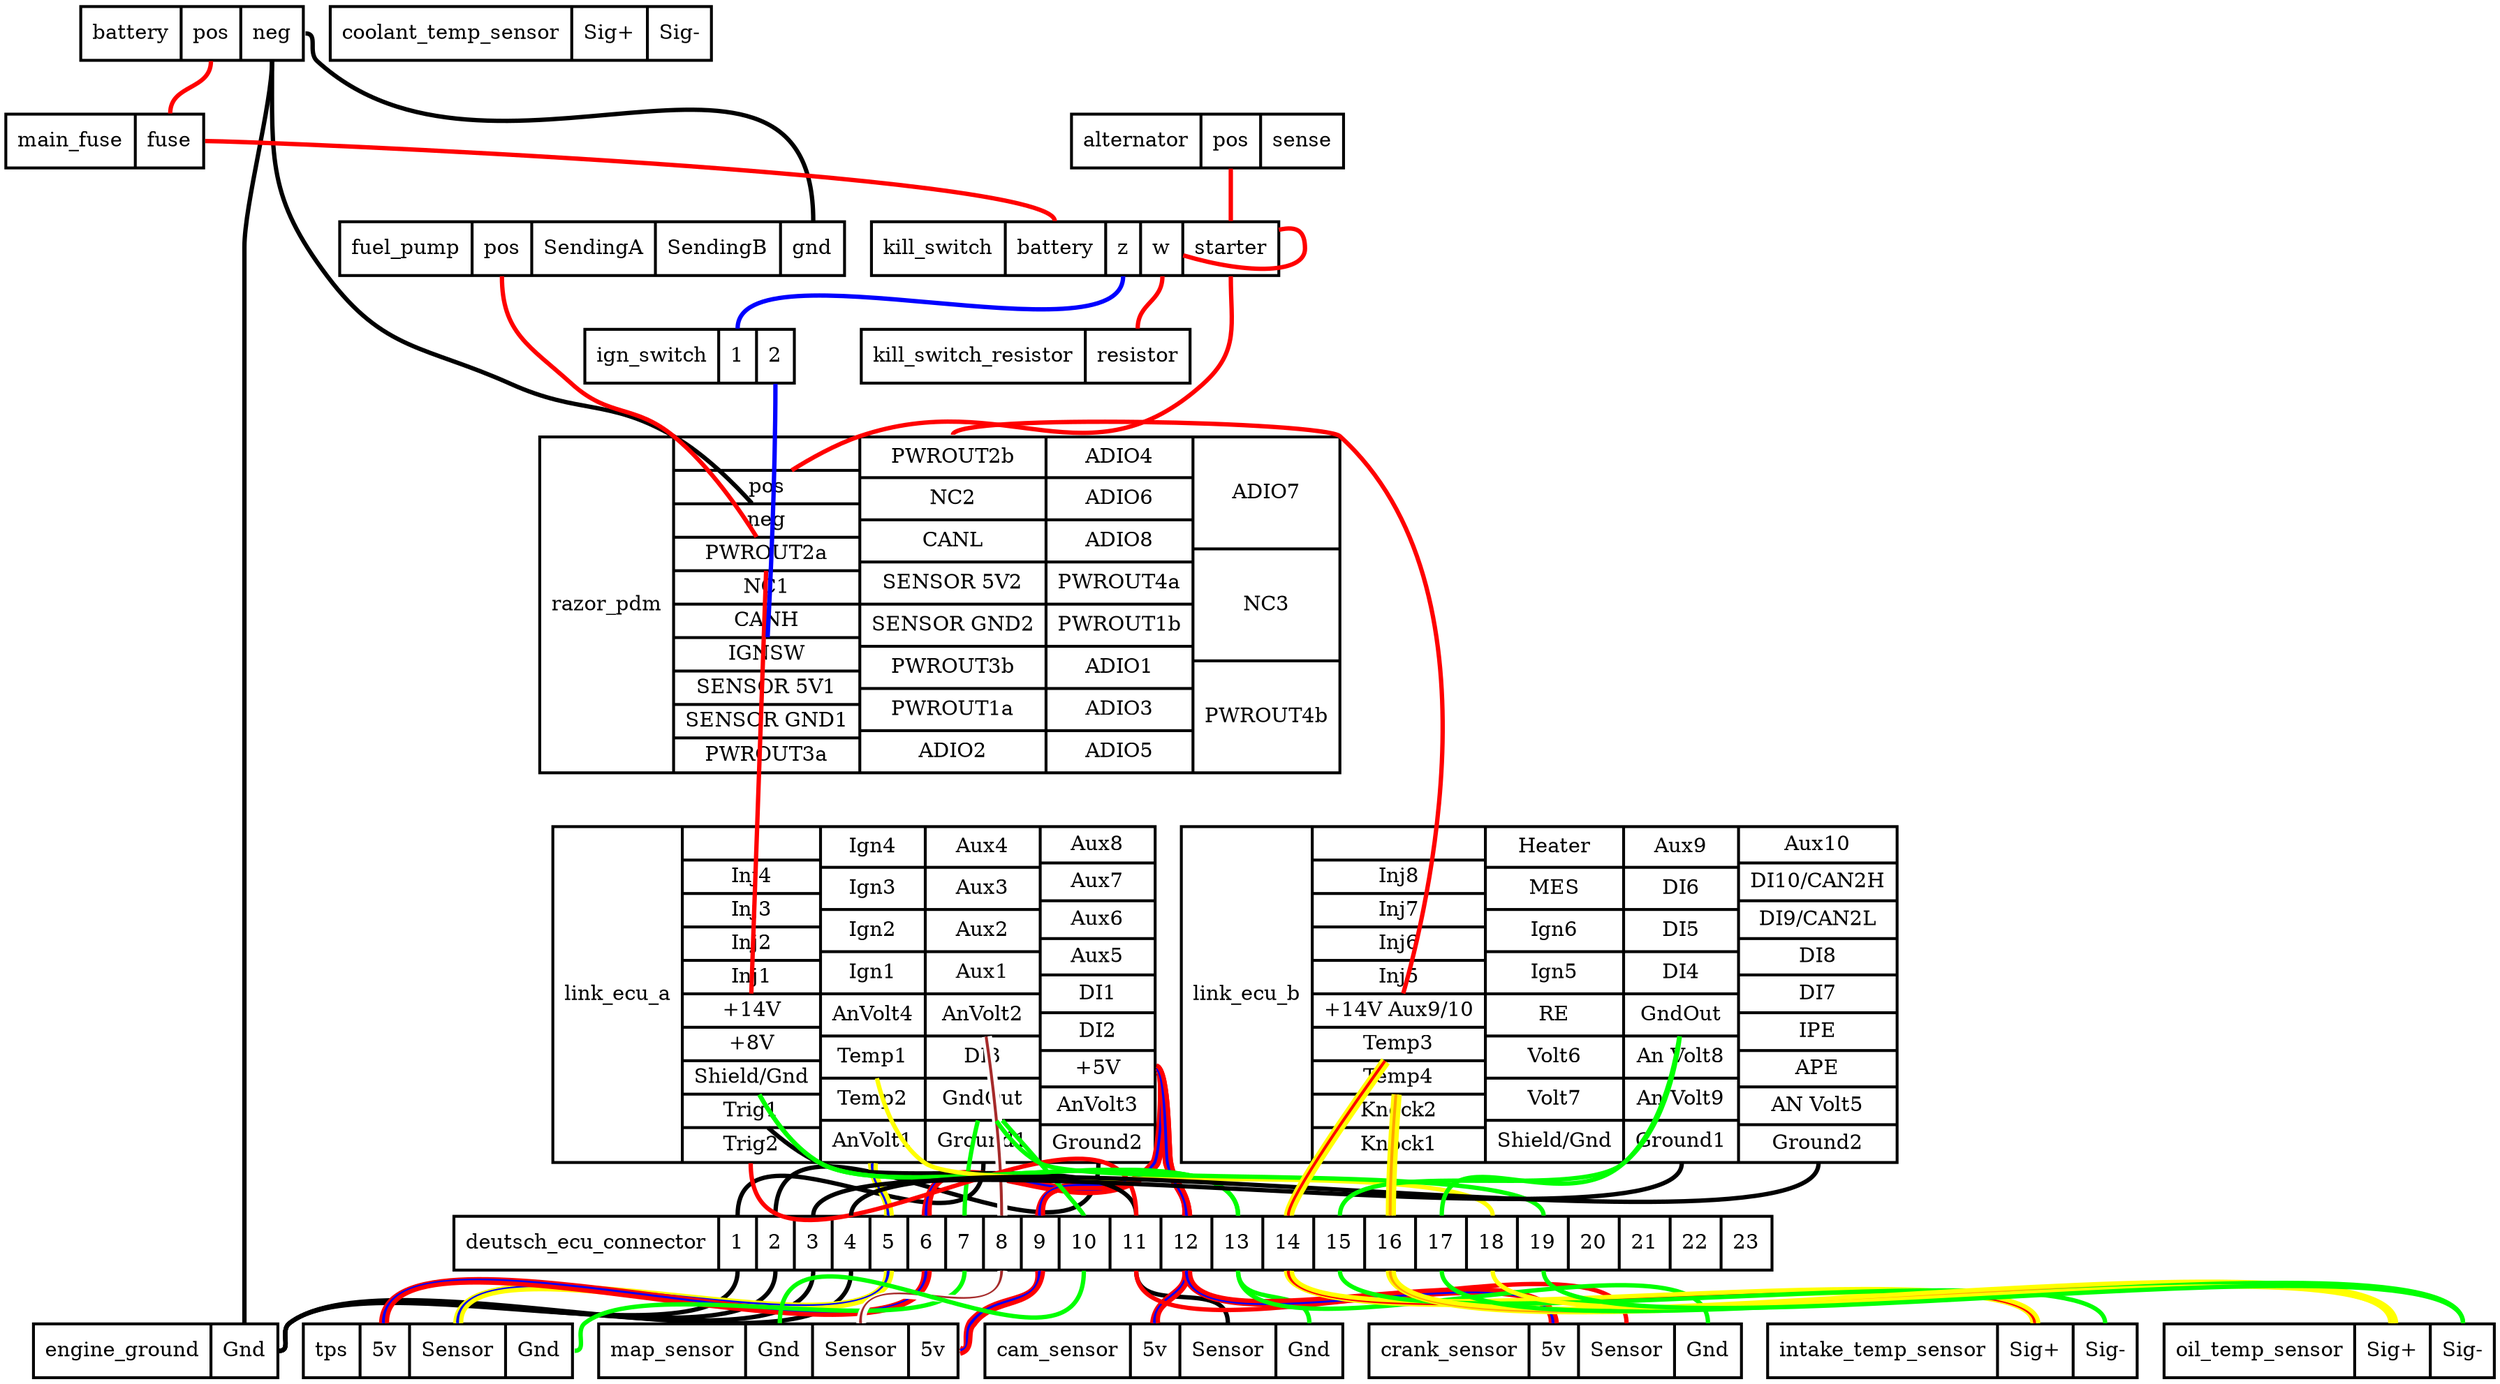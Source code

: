 graph "" {
	graph [bb="0,0,1710.5,936"];
	node [label="\N"];
	battery	[height=0.51389,
		label="battery | <pos> pos | <neg> neg ",
		pos="128,917.5",
		rects="51.5,899.5,120.5,935.5 120.5,899.5,161.5,935.5 161.5,899.5,204.5,935.5",
		shape=record,
		style=bold,
		width=2.125];
	main_fuse	[height=0.51389,
		label="main_fuse | <fuse> fuse ",
		pos="68,844.5",
		rects="0,826.5,89,862.5 89,826.5,136,862.5",
		shape=record,
		style=bold,
		width=1.8889];
	battery:pos -- main_fuse:fuse	[color=red,
		penwidth=3,
		pos="141,899 141,878.73 113,883.27 113,863"];
	razor_pdm	[height=3.2083,
		label="razor_pdm | {  | <pos> pos  | <neg> neg  | <PWROUT2a> PWROUT2a  | <NC1> NC1  | <CANH> CANH  | <IGNSW> IGNSW  | <SENSOR 5V1> SENSOR \
5V1  | <SENSOR GND1> SENSOR GND1  | <PWROUT3a> PWROUT3a } | {<PWROUT2b> PWROUT2b  | <NC2> NC2  | <CANL> CANL  | <SENSOR 5V2> SENSOR \
5V2  | <SENSOR GND2> SENSOR GND2  | <PWROUT3b> PWROUT3b  | <PWROUT1a> PWROUT1a  | <ADIO2> ADIO2 } | {<ADIO4> ADIO4  | <ADIO6> ADIO6  | <\
ADIO8> ADIO8  | <PWROUT4a> PWROUT4a  | <PWROUT1b> PWROUT1b  | <ADIO1> ADIO1  | <ADIO3> ADIO3  | <ADIO5> ADIO5 } | {<ADIO7> ADIO7  | <\
NC3> NC3  | <PWROUT4b> PWROUT4b } ",
		pos="642,528.5",
		rects="367,413.5,459,643.5 459,620.5,587,643.5 459,597.5,587,620.5 459,574.5,587,597.5 459,551.5,587,574.5 459,528.5,587,551.5 459,505.5,\
587,528.5 459,482.5,587,505.5 459,459.5,587,482.5 459,436.5,587,459.5 459,413.5,587,436.5 587,615.5,715,643.5 587,586.5,715,615.5 \
587,557.5,715,586.5 587,528.5,715,557.5 587,500.5,715,528.5 587,471.5,715,500.5 587,442.5,715,471.5 587,413.5,715,442.5 715,615.5,\
816,643.5 715,586.5,816,615.5 715,557.5,816,586.5 715,528.5,816,557.5 715,500.5,816,528.5 715,471.5,816,500.5 715,442.5,816,471.5 \
715,413.5,816,442.5 816,567.5,917,643.5 816,490.5,917,567.5 816,413.5,917,490.5",
		shape=record,
		style=bold,
		width=7.6389];
	battery:neg -- razor_pdm:neg	[color=black,
		penwidth=3,
		pos="183,899 183,831.95 180.41,806.37 221,753 260.18,701.48 287.85,706.28 347,680 394.78,658.77 413.66,670.05 459,644 480.76,631.5 501.52,\
610.64 513.22,597.78"];
	fuel_pump	[height=0.51389,
		label="fuel_pump | <pos> pos | <SendingA> SendingA | <SendingB> SendingB | <gnd> gnd ",
		pos="403,771.5",
		rects="229.5,753.5,320.5,789.5 320.5,753.5,361.5,789.5 361.5,753.5,446.5,789.5 446.5,753.5,532.5,789.5 532.5,753.5,576.5,789.5",
		shape=record,
		style=bold,
		width=4.8194];
	battery:neg -- fuel_pump:gnd	[color=black,
		penwidth=3,
		pos="206,917.5 214.96,917.5 207.36,905.01 214,899 331.92,792.18 555,949.11 555,790"];
	engine_ground	[height=0.51389,
		label="engine_ground | <Gnd> Gnd ",
		pos="103,18.5",
		rects="19,0.5,141,36.5 141,0.5,187,36.5",
		shape=record,
		style=bold,
		width=2.3333];
	battery:neg -- engine_ground:Gnd	[color=black,
		penwidth=3,
		pos="183,899 183,842.15 164,829.35 164,772.5 164,772.5 164,772.5 164,260.5 164,161.17 164,136.33 164,37"];
	kill_switch	[height=0.51389,
		label="kill_switch | <battery> battery | <z> z | <w> w | <starter> starter ",
		pos="735,771.5",
		rects="595,753.5,687,789.5 687,753.5,756,789.5 756,753.5,780,789.5 780,753.5,809,789.5 809,753.5,875,789.5",
		shape=record,
		style=bold,
		width=3.8889];
	main_fuse:fuse -- kill_switch:battery	[color=red,
		penwidth=3,
		pos="137,844.5 169.59,844.5 721,822.59 721,790"];
	link_ecu_a	[height=3.2083,
		label="link_ecu_a | {  | <Inj4> Inj4  | <Inj3> Inj3  | <Inj2> Inj2  | <Inj1> Inj1  | <+14V> +14V  | <+8V> +8V  | <Shield/Gnd> Shield/Gnd  | <\
Trig1> Trig1  | <Trig2> Trig2 } | {<Ign4> Ign4  | <Ign3> Ign3  | <Ign2> Ign2  | <Ign1> Ign1  | <AnVolt4> AnVolt4  | <Temp1> Temp1  | <\
Temp2> Temp2  | <AnVolt1> AnVolt1 } | {<Aux4> Aux4  | <Aux3> Aux3  | <Aux2> Aux2  | <Aux1> Aux1  | <AnVolt2> AnVolt2  | <DI3> DI3  | <\
GndOut> GndOut  | <Ground1> Ground1 } | {<Aux8> Aux8  | <Aux7> Aux7  | <Aux6> Aux6  | <Aux5> Aux5  | <DI1> DI1  | <DI2> DI2  | <+\
5V> +5V  | <AnVolt3> AnVolt3  | <Ground2> Ground2 } ",
		pos="583,261.5",
		rects="376,146.5,465,376.5 465,353.5,560,376.5 465,330.5,560,353.5 465,307.5,560,330.5 465,284.5,560,307.5 465,261.5,560,284.5 465,238.5,\
560,261.5 465,215.5,560,238.5 465,192.5,560,215.5 465,169.5,560,192.5 465,146.5,560,169.5 560,348.5,632,376.5 560,319.5,632,348.5 \
560,290.5,632,319.5 560,261.5,632,290.5 560,233.5,632,261.5 560,204.5,632,233.5 560,175.5,632,204.5 560,146.5,632,175.5 632,348.5,\
711,376.5 632,319.5,711,348.5 632,290.5,711,319.5 632,261.5,711,290.5 632,233.5,711,261.5 632,204.5,711,233.5 632,175.5,711,204.5 \
632,146.5,711,175.5 711,351.5,790,376.5 711,325.5,790,351.5 711,300.5,790,325.5 711,274.5,790,300.5 711,249.5,790,274.5 711,223.5,\
790,249.5 711,198.5,790,223.5 711,172.5,790,198.5 711,146.5,790,172.5",
		shape=record,
		style=bold,
		width=5.75];
	razor_pdm:PWROUT2a -- link_ecu_a:"+14V"	[color=red,
		penwidth=3,
		pos="522.57,551.19 520.81,500.96 514.18,311.8 512.43,261.72"];
	link_ecu_b	[height=3.2083,
		label="link_ecu_b | {  | <Inj8> Inj8  | <Inj7> Inj7  | <Inj6> Inj6  | <Inj5> Inj5  | <+14V Aux9/10> +14V Aux9/10  | <Temp3> Temp3  | <Temp4> \
Temp4  | <Knock2> Knock2  | <Knock1> Knock1 } | {<Heater> Heater  | <MES> MES  | <Ign6> Ign6  | <Ign5> Ign5  | <RE> RE  | <Volt6> \
Volt6  | <Volt7> Volt7  | <Shield/Gnd> Shield/Gnd } | {<Aux9> Aux9  | <DI6> DI6  | <DI5> DI5  | <DI4> DI4  | <GndOut> GndOut  | <\
An Volt8> An Volt8  | <An Volt9> An Volt9  | <Ground1> Ground1 } | {<Aux10> Aux10  | <DI10/CAN2H> DI10/CAN2H  | <DI9/CAN2L> DI9/\
CAN2L  | <DI8> DI8  | <DI7> DI7  | <IPE> IPE  | <APE> APE  | <AN Volt5> AN Volt5  | <Ground2> Ground2 } ",
		pos="1054,261.5",
		rects="808,146.5,898,376.5 898,353.5,1017,376.5 898,330.5,1017,353.5 898,307.5,1017,330.5 898,284.5,1017,307.5 898,261.5,1017,284.5 898,\
238.5,1017,261.5 898,215.5,1017,238.5 898,192.5,1017,215.5 898,169.5,1017,192.5 898,146.5,1017,169.5 1017,348.5,1112,376.5 1017,\
319.5,1112,348.5 1017,290.5,1112,319.5 1017,261.5,1112,290.5 1017,233.5,1112,261.5 1017,204.5,1112,233.5 1017,175.5,1112,204.5 1017,\
146.5,1112,175.5 1112,348.5,1191,376.5 1112,319.5,1191,348.5 1112,290.5,1191,319.5 1112,261.5,1191,290.5 1112,233.5,1191,261.5 1112,\
204.5,1191,233.5 1112,175.5,1191,204.5 1112,146.5,1191,175.5 1191,351.5,1300,376.5 1191,325.5,1300,351.5 1191,300.5,1300,325.5 1191,\
274.5,1300,300.5 1191,249.5,1300,274.5 1191,223.5,1300,249.5 1191,198.5,1300,223.5 1191,172.5,1300,198.5 1191,146.5,1300,172.5",
		shape=record,
		style=bold,
		width=6.8333];
	razor_pdm:PWROUT2b -- link_ecu_b:"+14V Aux9/10"	[color=red,
		penwidth=3,
		pos="651,644.5 651,659.28 906.05,653.43 917,643.5 1031.1,540.03 976.14,315.98 960.63,261.58"];
	fuel_pump:pos -- razor_pdm:PWROUT2a	[color=red,
		penwidth=3,
		pos="341,753 341,714.17 360.12,705.95 389,680 415.02,656.62 431.95,666.19 459,644 484.12,623.39 505.87,591.4 516.35,574.62"];
	kill_switch:starter -- razor_pdm:pos	[color=red,
		penwidth=3,
		pos="842,753 842,719.47 847.9,702.45 823,680 744.2,608.95 687.62,677.67 587,644 570,638.31 552.17,628.32 539.66,620.55"];
	kill_switch:starter -- kill_switch:w	[color=red,
		penwidth=3,
		pos="875.03,784.1 888.25,787.02 893,782.82 893,771.5 893,755.15 855.61,753.65 809.29,767"];
	kill_switch_resistor	[height=0.51389,
		label="kill_switch_resistor | <resistor> resistor ",
		pos="701,698.5",
		rects="588,680.5,742,716.5 742,680.5,814,716.5",
		shape=record,
		style=bold,
		width=3.1389];
	kill_switch:w -- kill_switch_resistor:resistor	[color=red,
		penwidth=3,
		pos="795,753 795,735.31 778,734.69 778,717"];
	ign_switch	[height=0.51389,
		label="ign_switch | <1> 1 | <2> 2 ",
		pos="470,698.5",
		rects="398,680.5,490,716.5 490,680.5,516,716.5 516,680.5,542,716.5",
		shape=record,
		style=bold,
		width=2];
	kill_switch:z -- ign_switch:1	[color=blue,
		penwidth=3,
		pos="768,753 768,693.57 503,776.43 503,717"];
	deutsch_ecu_connector	[height=0.51389,
		label="deutsch_ecu_connector | <1> 1 | <2> 2 | <3> 3 | <4> 4 | <5> 5 | <6> 6 | <7> 7 | <8> 8 | <9> 9 | <10> 10 | <11> 11 | <12> 12 | <13> \
13 | <14> 14 | <15> 15 | <16> 16 | <17> 17 | <18> 18 | <19> 19 | <20> 20 | <21> 21 | <22> 22 | <23> 23 ",
		pos="761,91.5",
		rects="308,73.5,490,109.5 490,73.5,516,109.5 516,73.5,542,109.5 542,73.5,568,109.5 568,73.5,594,109.5 594,73.5,620,109.5 620,73.5,646,109.5 \
646,73.5,672,109.5 672,73.5,698,109.5 698,73.5,724,109.5 724,73.5,759,109.5 759,73.5,794,109.5 794,73.5,829,109.5 829,73.5,864,109.5 \
864,73.5,899,109.5 899,73.5,934,109.5 934,73.5,969,109.5 969,73.5,1004,109.5 1004,73.5,1039,109.5 1039,73.5,1074,109.5 1074,73.5,\
1109,109.5 1109,73.5,1144,109.5 1144,73.5,1179,109.5 1179,73.5,1214,109.5",
		shape=record,
		style=bold,
		width=12.583];
	link_ecu_a:Ground1 -- deutsch_ecu_connector:1	[color=black,
		penwidth=3,
		pos="672,146 672,69.204 503,186.8 503,110"];
	link_ecu_a:Ground2 -- deutsch_ecu_connector:2	[color=black,
		penwidth=3,
		pos="751,146 751,46.044 529,209.96 529,110"];
	link_ecu_a:AnVolt1 -- deutsch_ecu_connector:5	[color="yellow:blue:yellow",
		penwidth=3,
		pos="596,146 596,129.27 607,126.73 607,110"];
	link_ecu_a:"+5V" -- deutsch_ecu_connector:6	[color="red:blue:red",
		penwidth=3,
		pos="791,210.5 798.17,210.5 794.51,151.57 790,146 744.96,90.355 633,181.59 633,110"];
	link_ecu_a:GndOut -- deutsch_ecu_connector:7	[color=green,
		penwidth=3,
		pos="668.24,175.25 664.4,159.43 659,133.08 659,110"];
	link_ecu_a:AnVolt2 -- deutsch_ecu_connector:8	[color="white:brown:white",
		penwidth=3,
		pos="674.21,233.49 677.91,208.67 685,155.32 685,110"];
	link_ecu_a:"+5V" -- deutsch_ecu_connector:9	[color="red:blue:red",
		penwidth=3,
		pos="791,210.5 798.17,210.5 793.92,152 790,146 768.88,113.71 711,148.58 711,110"];
	link_ecu_a:GndOut -- deutsch_ecu_connector:10	[color=green,
		penwidth=3,
		pos="684.66,175.4 704.58,153.13 741,112.12 741,110"];
	link_ecu_a:Trig1 -- deutsch_ecu_connector:11	[color=black,
		penwidth=3,
		pos="524.07,169.4 533.25,161.59 546.54,151.59 560,146 605.14,127.24 777,158.88 777,110"];
	link_ecu_a:"+5V" -- deutsch_ecu_connector:12	[color="red:blue:red",
		penwidth=3,
		pos="791,210.5 798.22,210.5 797.32,153.02 799,146 802.96,129.46 812,127.01 812,110"];
	link_ecu_a:"Shield/Gnd" -- deutsch_ecu_connector:13	[color=green,
		penwidth=3,
		pos="517.77,192.45 525.45,178.99 540.37,156.72 560,146 616.41,115.18 847,174.28 847,110"];
	link_ecu_a:Trig2 -- deutsch_ecu_connector:11	[color=red,
		penwidth=3,
		pos="512,146 512,27.14 777,228.86 777,110"];
	link_ecu_a:"+5V" -- deutsch_ecu_connector:12	[color="red:blue:red",
		penwidth=3,
		pos="791,210.5 798.22,210.5 797.32,153.02 799,146 802.96,129.46 812,127.01 812,110"];
	link_ecu_a:"Shield/Gnd" -- deutsch_ecu_connector:13	[color=green,
		penwidth=3,
		pos="517.77,192.45 525.45,178.99 540.37,156.72 560,146 616.41,115.18 847,174.28 847,110"];
	link_ecu_a:Temp1 -- deutsch_ecu_connector:18	[color=yellow,
		penwidth=3,
		pos="598.72,204.32 602.78,187.37 612.18,159.59 632,146 667.89,121.39 1022,153.52 1022,110"];
	link_ecu_a:GndOut -- deutsch_ecu_connector:19	[color=green,
		penwidth=3,
		pos="680.68,175.2 687.57,165.21 698.17,152.55 711,146 745.43,128.43 1057,148.65 1057,110"];
	link_ecu_b:Ground1 -- deutsch_ecu_connector:3	[color=black,
		penwidth=3,
		pos="1152,146 1152,79.546 555,176.45 555,110"];
	link_ecu_b:Ground2 -- deutsch_ecu_connector:4	[color=black,
		penwidth=3,
		pos="1246,146 1246,72.003 581,184 581,110"];
	link_ecu_b:Temp3 -- deutsch_ecu_connector:14	[color="yellow:red:yellow",
		penwidth=3,
		pos="948.69,215.16 929.16,188.31 882,122.21 882,110"];
	link_ecu_b:GndOut -- deutsch_ecu_connector:15	[color=green,
		penwidth=3,
		pos="1150.7,233.19 1147.8,210.9 1138.9,168.16 1112,146 1078,117.99 917,154.07 917,110"];
	link_ecu_b:Temp4 -- deutsch_ecu_connector:16	[color="yellow:orange:yellow",
		penwidth=3,
		pos="956.01,192.28 954.56,174.74 952,139.75 952,110"];
	link_ecu_b:GndOut -- deutsch_ecu_connector:17	[color=green,
		penwidth=3,
		pos="1150.4,233.49 1147.2,211.62 1137.8,169.45 1112,146 1069.2,107.11 987,167.81 987,110"];
	ign_switch:2 -- razor_pdm:IGNSW	[color=blue,
		penwidth=3,
		pos="529,680 529,614.24 525.23,535.5 523.67,505.72"];
	alternator	[height=0.51389,
		label="alternator | <pos> pos | <sense> sense ",
		pos="826,844.5",
		rects="732.5,826.5,821.5,862.5 821.5,826.5,862.5,862.5 862.5,826.5,919.5,862.5",
		shape=record,
		style=bold,
		width=2.5972];
	alternator:pos -- kill_switch:starter	[color=red,
		penwidth=3,
		pos="842,826 842,810 842,806 842,790"];
	deutsch_ecu_connector:1 -- engine_ground:Gnd	[color=black,
		penwidth=3,
		pos="503,73 503,4.0896 249.32,79.398 195,37 188.07,31.591 196.79,18.5 188,18.5"];
	deutsch_ecu_connector:2 -- engine_ground:Gnd	[color=black,
		penwidth=3,
		pos="529,73 529,-1.6521 254.06,82.665 195,37 188.05,31.622 196.79,18.5 188,18.5"];
	deutsch_ecu_connector:3 -- engine_ground:Gnd	[color=black,
		penwidth=3,
		pos="555,73 555,-7.399 258.79,85.935 195,37 188.02,31.649 196.79,18.5 188,18.5"];
	deutsch_ecu_connector:4 -- engine_ground:Gnd	[color=black,
		penwidth=3,
		pos="581,73 581,29.925 229.26,63.104 195,37 188.01,31.673 196.79,18.5 188,18.5"];
	tps	[height=0.51389,
		label="tps | <5v> 5v | <Sensor> Sensor | <Gnd> Gnd ",
		pos="297,18.5",
		rects="204.5,0.5,243.5,36.5 243.5,0.5,277.5,36.5 277.5,0.5,343.5,36.5 343.5,0.5,389.5,36.5",
		shape=record,
		style=bold,
		width=2.5694];
	deutsch_ecu_connector:5 -- tps:Sensor	[color="yellow:blue:yellow",
		penwidth=3,
		pos="607,73 607,6.7375 311,103.26 311,37"];
	deutsch_ecu_connector:6 -- tps:"5v"	[color="red:blue:red",
		penwidth=3,
		pos="633,73 633,-10.274 260,120.27 260,37"];
	deutsch_ecu_connector:7 -- tps:Gnd	[color=green,
		penwidth=3,
		pos="659,73 659,14.451 443.78,73.499 398,37 391.13,31.52 399.79,18.5 391,18.5"];
	map_sensor	[height=0.51389,
		label="map_sensor | <Gnd> Gnd | <Sensor> Sensor | <5v> 5v ",
		pos="531,18.5",
		rects="407.5,0.5,508.5,36.5 508.5,0.5,554.5,36.5 554.5,0.5,620.5,36.5 620.5,0.5,654.5,36.5",
		shape=record,
		style=bold,
		width=3.4306];
	deutsch_ecu_connector:8 -- map_sensor:Sensor	[color="white:brown:white",
		penwidth=3,
		pos="685,73 685,27.016 588,82.984 588,37"];
	deutsch_ecu_connector:9 -- map_sensor:"5v"	[color="red:blue:red",
		penwidth=3,
		pos="711,73 711,46.688 680.19,57.744 664,37 658.49,29.938 664.96,18.5 656,18.5"];
	deutsch_ecu_connector:10 -- map_sensor:Gnd	[color=green,
		penwidth=3,
		pos="741,73 741,-21.257 532,131.26 532,37"];
	cam_sensor	[height=0.51389,
		label="cam_sensor | <5v> 5v | <Sensor> Sensor | <Gnd> Gnd ",
		pos="796,18.5",
		rects="673,0.5,773,36.5 773,0.5,807,36.5 807,0.5,873,36.5 873,0.5,919,36.5",
		shape=record,
		style=bold,
		width=3.4167];
	deutsch_ecu_connector:11 -- cam_sensor:Sensor	[color=black,
		penwidth=3,
		pos="777,73 777,40.751 840,69.249 840,37"];
	deutsch_ecu_connector:12 -- cam_sensor:"5v"	[color="red:blue:red",
		penwidth=3,
		pos="812,73 812,54.249 790,55.751 790,37"];
	deutsch_ecu_connector:13 -- cam_sensor:Gnd	[color=green,
		penwidth=3,
		pos="847,73 847,45.976 896,64.024 896,37"];
	crank_sensor	[height=0.51389,
		label="crank_sensor | <5v> 5v | <Sensor> Sensor | <Gnd> Gnd ",
		pos="1065,18.5",
		rects="937,0.5,1047,36.5 1047,0.5,1081,36.5 1081,0.5,1147,36.5 1147,0.5,1193,36.5",
		shape=record,
		style=bold,
		width=3.5556];
	deutsch_ecu_connector:11 -- crank_sensor:Sensor	[color=red,
		penwidth=3,
		pos="777,73 777,-2.315 1114,112.31 1114,37"];
	deutsch_ecu_connector:12 -- crank_sensor:"5v"	[color="red:blue:red",
		penwidth=3,
		pos="812,73 812,16.431 1064,93.569 1064,37"];
	deutsch_ecu_connector:13 -- crank_sensor:Gnd	[color=green,
		penwidth=3,
		pos="847,73 847,0.77778 1170,109.22 1170,37"];
	intake_temp_sensor	[height=0.51389,
		label="intake_temp_sensor | <Sig+> Sig+ | <Sig-> Sig- ",
		pos="1338,18.5",
		rects="1211,0.5,1369,36.5 1369,0.5,1421,36.5 1421,0.5,1465,36.5",
		shape=record,
		style=bold,
		width=3.5278];
	deutsch_ecu_connector:14 -- intake_temp_sensor:"Sig+"	[color="yellow:red:yellow",
		penwidth=3,
		pos="882,73 882,15.86 1395,94.14 1395,37"];
	deutsch_ecu_connector:15 -- intake_temp_sensor:"Sig-"	[color=green,
		penwidth=3,
		pos="917,73 917,14.419 1443,95.581 1443,37"];
	oil_temp_sensor	[height=0.51389,
		label="oil_temp_sensor | <Sig+> Sig+ | <Sig-> Sig- ",
		pos="1597,18.5",
		rects="1483.5,0.5,1614.5,36.5 1614.5,0.5,1666.5,36.5 1666.5,0.5,1710.5,36.5",
		shape=record,
		style=bold,
		width=3.1528];
	deutsch_ecu_connector:16 -- oil_temp_sensor:"Sig+"	[color="yellow:orange:yellow",
		penwidth=3,
		pos="952,73 952,-3.66 1641,113.66 1641,37"];
	deutsch_ecu_connector:17 -- oil_temp_sensor:"Sig-"	[color=green,
		penwidth=3,
		pos="987,73 987,-5.1025 1689,115.1 1689,37"];
	deutsch_ecu_connector:18 -- oil_temp_sensor:"Sig+"	[color=yellow,
		penwidth=3,
		pos="1022,73 1022,4.106 1641,105.89 1641,37"];
	deutsch_ecu_connector:19 -- oil_temp_sensor:"Sig-"	[color=green,
		penwidth=3,
		pos="1057,73 1057,2.6639 1689,107.34 1689,37"];
	coolant_temp_sensor	[height=0.51389,
		label="coolant_temp_sensor | <Sig+> Sig+ | <Sig-> Sig- ",
		pos="354,917.5",
		rects="223,899.5,389,935.5 389,899.5,441,935.5 441,899.5,485,935.5",
		shape=record,
		style=bold,
		width=3.6389];
}
